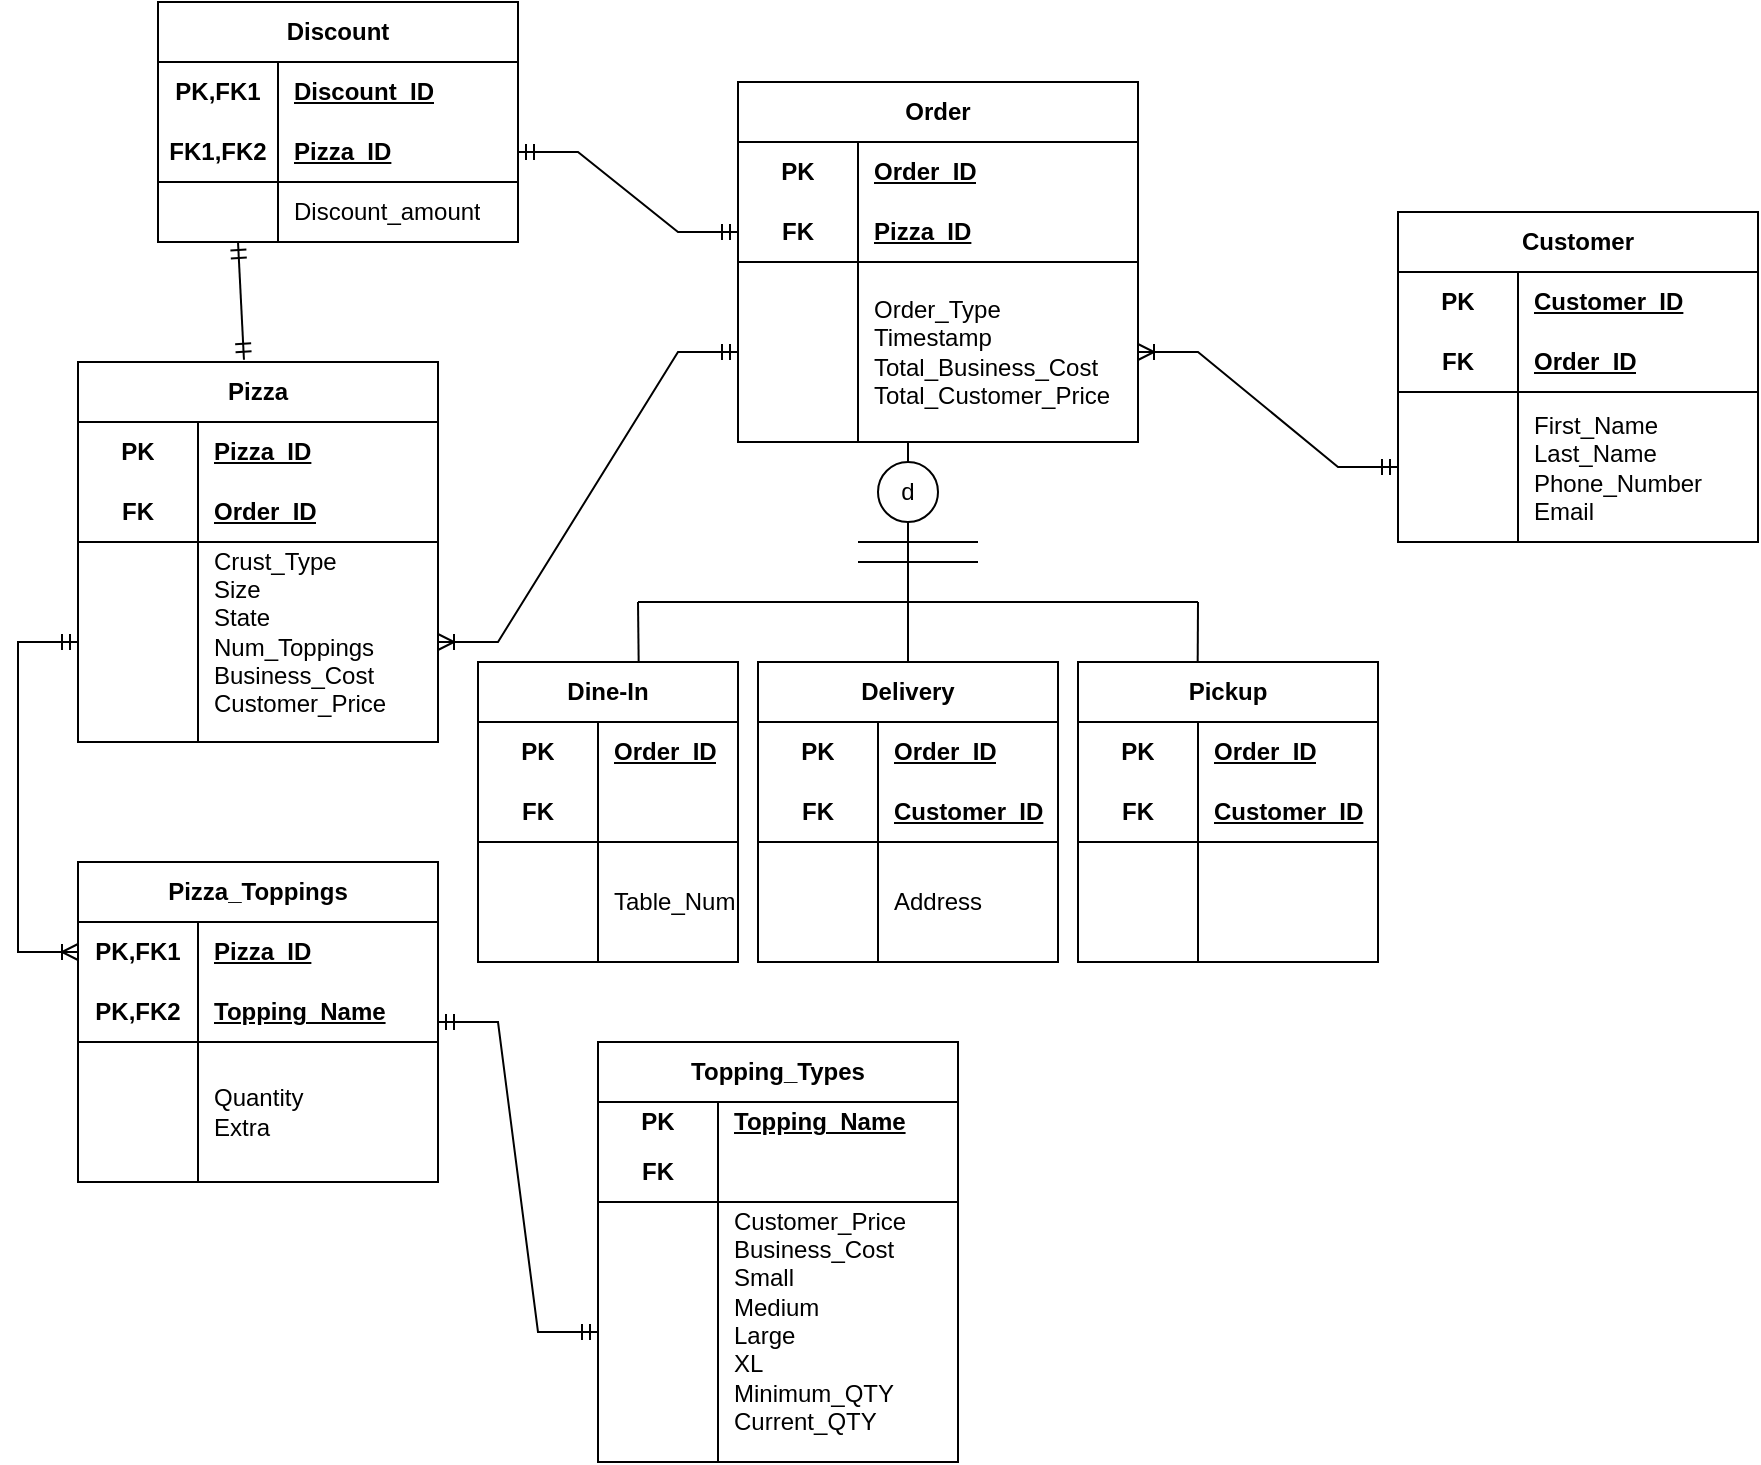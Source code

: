 <mxfile version="22.0.6" type="github">
  <diagram name="Page-1" id="e56a1550-8fbb-45ad-956c-1786394a9013">
    <mxGraphModel dx="559" dy="1501" grid="1" gridSize="10" guides="1" tooltips="1" connect="1" arrows="1" fold="1" page="1" pageScale="1" pageWidth="1100" pageHeight="850" background="none" math="0" shadow="0">
      <root>
        <mxCell id="0" />
        <mxCell id="1" parent="0" />
        <mxCell id="Xk5CU7MMwyqIgfU-NEaR-1" value="Pizza" style="shape=table;startSize=30;container=1;collapsible=1;childLayout=tableLayout;fixedRows=1;rowLines=0;fontStyle=1;align=center;resizeLast=1;html=1;whiteSpace=wrap;" parent="1" vertex="1">
          <mxGeometry x="40" y="150" width="180" height="190" as="geometry" />
        </mxCell>
        <mxCell id="Xk5CU7MMwyqIgfU-NEaR-2" value="" style="shape=tableRow;horizontal=0;startSize=0;swimlaneHead=0;swimlaneBody=0;fillColor=none;collapsible=0;dropTarget=0;points=[[0,0.5],[1,0.5]];portConstraint=eastwest;top=0;left=0;right=0;bottom=0;html=1;" parent="Xk5CU7MMwyqIgfU-NEaR-1" vertex="1">
          <mxGeometry y="30" width="180" height="30" as="geometry" />
        </mxCell>
        <mxCell id="Xk5CU7MMwyqIgfU-NEaR-3" value="PK" style="shape=partialRectangle;connectable=0;fillColor=none;top=0;left=0;bottom=0;right=0;fontStyle=1;overflow=hidden;html=1;whiteSpace=wrap;" parent="Xk5CU7MMwyqIgfU-NEaR-2" vertex="1">
          <mxGeometry width="60" height="30" as="geometry">
            <mxRectangle width="60" height="30" as="alternateBounds" />
          </mxGeometry>
        </mxCell>
        <mxCell id="Xk5CU7MMwyqIgfU-NEaR-4" value="Pizza_ID" style="shape=partialRectangle;connectable=0;fillColor=none;top=0;left=0;bottom=0;right=0;align=left;spacingLeft=6;fontStyle=5;overflow=hidden;html=1;whiteSpace=wrap;" parent="Xk5CU7MMwyqIgfU-NEaR-2" vertex="1">
          <mxGeometry x="60" width="120" height="30" as="geometry">
            <mxRectangle width="120" height="30" as="alternateBounds" />
          </mxGeometry>
        </mxCell>
        <mxCell id="Xk5CU7MMwyqIgfU-NEaR-5" value="" style="shape=tableRow;horizontal=0;startSize=0;swimlaneHead=0;swimlaneBody=0;fillColor=none;collapsible=0;dropTarget=0;points=[[0,0.5],[1,0.5]];portConstraint=eastwest;top=0;left=0;right=0;bottom=1;html=1;" parent="Xk5CU7MMwyqIgfU-NEaR-1" vertex="1">
          <mxGeometry y="60" width="180" height="30" as="geometry" />
        </mxCell>
        <mxCell id="Xk5CU7MMwyqIgfU-NEaR-6" value="FK" style="shape=partialRectangle;connectable=0;fillColor=none;top=0;left=0;bottom=0;right=0;fontStyle=1;overflow=hidden;html=1;whiteSpace=wrap;" parent="Xk5CU7MMwyqIgfU-NEaR-5" vertex="1">
          <mxGeometry width="60" height="30" as="geometry">
            <mxRectangle width="60" height="30" as="alternateBounds" />
          </mxGeometry>
        </mxCell>
        <mxCell id="Xk5CU7MMwyqIgfU-NEaR-7" value="Order_ID" style="shape=partialRectangle;connectable=0;fillColor=none;top=0;left=0;bottom=0;right=0;align=left;spacingLeft=6;fontStyle=5;overflow=hidden;html=1;whiteSpace=wrap;" parent="Xk5CU7MMwyqIgfU-NEaR-5" vertex="1">
          <mxGeometry x="60" width="120" height="30" as="geometry">
            <mxRectangle width="120" height="30" as="alternateBounds" />
          </mxGeometry>
        </mxCell>
        <mxCell id="Xk5CU7MMwyqIgfU-NEaR-8" value="" style="shape=tableRow;horizontal=0;startSize=0;swimlaneHead=0;swimlaneBody=0;fillColor=none;collapsible=0;dropTarget=0;points=[[0,0.5],[1,0.5]];portConstraint=eastwest;top=0;left=0;right=0;bottom=0;html=1;" parent="Xk5CU7MMwyqIgfU-NEaR-1" vertex="1">
          <mxGeometry y="90" width="180" height="100" as="geometry" />
        </mxCell>
        <mxCell id="Xk5CU7MMwyqIgfU-NEaR-9" value="" style="shape=partialRectangle;connectable=0;fillColor=none;top=0;left=0;bottom=0;right=0;editable=1;overflow=hidden;html=1;whiteSpace=wrap;" parent="Xk5CU7MMwyqIgfU-NEaR-8" vertex="1">
          <mxGeometry width="60" height="100" as="geometry">
            <mxRectangle width="60" height="100" as="alternateBounds" />
          </mxGeometry>
        </mxCell>
        <mxCell id="Xk5CU7MMwyqIgfU-NEaR-10" value="Crust_Type&lt;br&gt;Size&lt;br&gt;State&lt;br&gt;&lt;div&gt;Num_Toppings&lt;/div&gt;&lt;div&gt;Business_Cost&lt;/div&gt;&lt;div&gt;Customer_Price&lt;br&gt;&lt;/div&gt;&lt;div&gt;&lt;br&gt;&lt;/div&gt;" style="shape=partialRectangle;connectable=0;fillColor=none;top=0;left=0;bottom=0;right=0;align=left;spacingLeft=6;overflow=hidden;html=1;whiteSpace=wrap;" parent="Xk5CU7MMwyqIgfU-NEaR-8" vertex="1">
          <mxGeometry x="60" width="120" height="100" as="geometry">
            <mxRectangle width="120" height="100" as="alternateBounds" />
          </mxGeometry>
        </mxCell>
        <mxCell id="Xk5CU7MMwyqIgfU-NEaR-14" value="Order" style="shape=table;startSize=30;container=1;collapsible=1;childLayout=tableLayout;fixedRows=1;rowLines=0;fontStyle=1;align=center;resizeLast=1;html=1;whiteSpace=wrap;" parent="1" vertex="1">
          <mxGeometry x="370" y="10" width="200" height="180" as="geometry" />
        </mxCell>
        <mxCell id="Xk5CU7MMwyqIgfU-NEaR-15" value="" style="shape=tableRow;horizontal=0;startSize=0;swimlaneHead=0;swimlaneBody=0;fillColor=none;collapsible=0;dropTarget=0;points=[[0,0.5],[1,0.5]];portConstraint=eastwest;top=0;left=0;right=0;bottom=0;html=1;" parent="Xk5CU7MMwyqIgfU-NEaR-14" vertex="1">
          <mxGeometry y="30" width="200" height="30" as="geometry" />
        </mxCell>
        <mxCell id="Xk5CU7MMwyqIgfU-NEaR-16" value="PK" style="shape=partialRectangle;connectable=0;fillColor=none;top=0;left=0;bottom=0;right=0;fontStyle=1;overflow=hidden;html=1;whiteSpace=wrap;" parent="Xk5CU7MMwyqIgfU-NEaR-15" vertex="1">
          <mxGeometry width="60" height="30" as="geometry">
            <mxRectangle width="60" height="30" as="alternateBounds" />
          </mxGeometry>
        </mxCell>
        <mxCell id="Xk5CU7MMwyqIgfU-NEaR-17" value="Order_ID" style="shape=partialRectangle;connectable=0;fillColor=none;top=0;left=0;bottom=0;right=0;align=left;spacingLeft=6;fontStyle=5;overflow=hidden;html=1;whiteSpace=wrap;" parent="Xk5CU7MMwyqIgfU-NEaR-15" vertex="1">
          <mxGeometry x="60" width="140" height="30" as="geometry">
            <mxRectangle width="140" height="30" as="alternateBounds" />
          </mxGeometry>
        </mxCell>
        <mxCell id="Xk5CU7MMwyqIgfU-NEaR-18" value="" style="shape=tableRow;horizontal=0;startSize=0;swimlaneHead=0;swimlaneBody=0;fillColor=none;collapsible=0;dropTarget=0;points=[[0,0.5],[1,0.5]];portConstraint=eastwest;top=0;left=0;right=0;bottom=1;html=1;" parent="Xk5CU7MMwyqIgfU-NEaR-14" vertex="1">
          <mxGeometry y="60" width="200" height="30" as="geometry" />
        </mxCell>
        <mxCell id="Xk5CU7MMwyqIgfU-NEaR-19" value="FK" style="shape=partialRectangle;connectable=0;fillColor=none;top=0;left=0;bottom=0;right=0;fontStyle=1;overflow=hidden;html=1;whiteSpace=wrap;" parent="Xk5CU7MMwyqIgfU-NEaR-18" vertex="1">
          <mxGeometry width="60" height="30" as="geometry">
            <mxRectangle width="60" height="30" as="alternateBounds" />
          </mxGeometry>
        </mxCell>
        <mxCell id="Xk5CU7MMwyqIgfU-NEaR-20" value="Pizza_ID" style="shape=partialRectangle;connectable=0;fillColor=none;top=0;left=0;bottom=0;right=0;align=left;spacingLeft=6;fontStyle=5;overflow=hidden;html=1;whiteSpace=wrap;" parent="Xk5CU7MMwyqIgfU-NEaR-18" vertex="1">
          <mxGeometry x="60" width="140" height="30" as="geometry">
            <mxRectangle width="140" height="30" as="alternateBounds" />
          </mxGeometry>
        </mxCell>
        <mxCell id="Xk5CU7MMwyqIgfU-NEaR-21" value="" style="shape=tableRow;horizontal=0;startSize=0;swimlaneHead=0;swimlaneBody=0;fillColor=none;collapsible=0;dropTarget=0;points=[[0,0.5],[1,0.5]];portConstraint=eastwest;top=0;left=0;right=0;bottom=0;html=1;" parent="Xk5CU7MMwyqIgfU-NEaR-14" vertex="1">
          <mxGeometry y="90" width="200" height="90" as="geometry" />
        </mxCell>
        <mxCell id="Xk5CU7MMwyqIgfU-NEaR-22" value="" style="shape=partialRectangle;connectable=0;fillColor=none;top=0;left=0;bottom=0;right=0;editable=1;overflow=hidden;html=1;whiteSpace=wrap;" parent="Xk5CU7MMwyqIgfU-NEaR-21" vertex="1">
          <mxGeometry width="60" height="90" as="geometry">
            <mxRectangle width="60" height="90" as="alternateBounds" />
          </mxGeometry>
        </mxCell>
        <mxCell id="Xk5CU7MMwyqIgfU-NEaR-23" value="Order_Type&lt;br&gt;Timestamp&lt;br&gt;Total_Business_Cost&lt;br&gt;Total_Customer_Price" style="shape=partialRectangle;connectable=0;fillColor=none;top=0;left=0;bottom=0;right=0;align=left;spacingLeft=6;overflow=hidden;html=1;whiteSpace=wrap;" parent="Xk5CU7MMwyqIgfU-NEaR-21" vertex="1">
          <mxGeometry x="60" width="140" height="90" as="geometry">
            <mxRectangle width="140" height="90" as="alternateBounds" />
          </mxGeometry>
        </mxCell>
        <mxCell id="Xk5CU7MMwyqIgfU-NEaR-27" value="Topping_Types" style="shape=table;startSize=30;container=1;collapsible=1;childLayout=tableLayout;fixedRows=1;rowLines=0;fontStyle=1;align=center;resizeLast=1;html=1;whiteSpace=wrap;" parent="1" vertex="1">
          <mxGeometry x="300" y="490" width="180" height="210" as="geometry" />
        </mxCell>
        <mxCell id="Xk5CU7MMwyqIgfU-NEaR-28" value="" style="shape=tableRow;horizontal=0;startSize=0;swimlaneHead=0;swimlaneBody=0;fillColor=none;collapsible=0;dropTarget=0;points=[[0,0.5],[1,0.5]];portConstraint=eastwest;top=0;left=0;right=0;bottom=0;html=1;" parent="Xk5CU7MMwyqIgfU-NEaR-27" vertex="1">
          <mxGeometry y="30" width="180" height="20" as="geometry" />
        </mxCell>
        <mxCell id="Xk5CU7MMwyqIgfU-NEaR-29" value="PK" style="shape=partialRectangle;connectable=0;fillColor=none;top=0;left=0;bottom=0;right=0;fontStyle=1;overflow=hidden;html=1;whiteSpace=wrap;" parent="Xk5CU7MMwyqIgfU-NEaR-28" vertex="1">
          <mxGeometry width="60" height="20" as="geometry">
            <mxRectangle width="60" height="20" as="alternateBounds" />
          </mxGeometry>
        </mxCell>
        <mxCell id="Xk5CU7MMwyqIgfU-NEaR-30" value="Topping_Name" style="shape=partialRectangle;connectable=0;fillColor=none;top=0;left=0;bottom=0;right=0;align=left;spacingLeft=6;fontStyle=5;overflow=hidden;html=1;whiteSpace=wrap;" parent="Xk5CU7MMwyqIgfU-NEaR-28" vertex="1">
          <mxGeometry x="60" width="120" height="20" as="geometry">
            <mxRectangle width="120" height="20" as="alternateBounds" />
          </mxGeometry>
        </mxCell>
        <mxCell id="Xk5CU7MMwyqIgfU-NEaR-31" value="" style="shape=tableRow;horizontal=0;startSize=0;swimlaneHead=0;swimlaneBody=0;fillColor=none;collapsible=0;dropTarget=0;points=[[0,0.5],[1,0.5]];portConstraint=eastwest;top=0;left=0;right=0;bottom=1;html=1;" parent="Xk5CU7MMwyqIgfU-NEaR-27" vertex="1">
          <mxGeometry y="50" width="180" height="30" as="geometry" />
        </mxCell>
        <mxCell id="Xk5CU7MMwyqIgfU-NEaR-32" value="FK" style="shape=partialRectangle;connectable=0;fillColor=none;top=0;left=0;bottom=0;right=0;fontStyle=1;overflow=hidden;html=1;whiteSpace=wrap;" parent="Xk5CU7MMwyqIgfU-NEaR-31" vertex="1">
          <mxGeometry width="60" height="30" as="geometry">
            <mxRectangle width="60" height="30" as="alternateBounds" />
          </mxGeometry>
        </mxCell>
        <mxCell id="Xk5CU7MMwyqIgfU-NEaR-33" value="" style="shape=partialRectangle;connectable=0;fillColor=none;top=0;left=0;bottom=0;right=0;align=left;spacingLeft=6;fontStyle=5;overflow=hidden;html=1;whiteSpace=wrap;" parent="Xk5CU7MMwyqIgfU-NEaR-31" vertex="1">
          <mxGeometry x="60" width="120" height="30" as="geometry">
            <mxRectangle width="120" height="30" as="alternateBounds" />
          </mxGeometry>
        </mxCell>
        <mxCell id="Xk5CU7MMwyqIgfU-NEaR-34" value="" style="shape=tableRow;horizontal=0;startSize=0;swimlaneHead=0;swimlaneBody=0;fillColor=none;collapsible=0;dropTarget=0;points=[[0,0.5],[1,0.5]];portConstraint=eastwest;top=0;left=0;right=0;bottom=0;html=1;" parent="Xk5CU7MMwyqIgfU-NEaR-27" vertex="1">
          <mxGeometry y="80" width="180" height="130" as="geometry" />
        </mxCell>
        <mxCell id="Xk5CU7MMwyqIgfU-NEaR-35" value="" style="shape=partialRectangle;connectable=0;fillColor=none;top=0;left=0;bottom=0;right=0;editable=1;overflow=hidden;html=1;whiteSpace=wrap;" parent="Xk5CU7MMwyqIgfU-NEaR-34" vertex="1">
          <mxGeometry width="60" height="130" as="geometry">
            <mxRectangle width="60" height="130" as="alternateBounds" />
          </mxGeometry>
        </mxCell>
        <mxCell id="Xk5CU7MMwyqIgfU-NEaR-36" value="Customer_Price&lt;br&gt;Business_Cost&lt;br&gt;Small&lt;br&gt;Medium&lt;br&gt;Large&lt;br&gt;XL&lt;br&gt;Minimum_QTY&lt;br&gt;Current_QTY&lt;br&gt;&lt;br&gt;" style="shape=partialRectangle;connectable=0;fillColor=none;top=0;left=0;bottom=0;right=0;align=left;spacingLeft=6;overflow=hidden;html=1;whiteSpace=wrap;" parent="Xk5CU7MMwyqIgfU-NEaR-34" vertex="1">
          <mxGeometry x="60" width="120" height="130" as="geometry">
            <mxRectangle width="120" height="130" as="alternateBounds" />
          </mxGeometry>
        </mxCell>
        <mxCell id="Xk5CU7MMwyqIgfU-NEaR-40" value="Discount" style="shape=table;startSize=30;container=1;collapsible=1;childLayout=tableLayout;fixedRows=1;rowLines=0;fontStyle=1;align=center;resizeLast=1;html=1;whiteSpace=wrap;" parent="1" vertex="1">
          <mxGeometry x="80" y="-30" width="180" height="120" as="geometry" />
        </mxCell>
        <mxCell id="Xk5CU7MMwyqIgfU-NEaR-41" value="" style="shape=tableRow;horizontal=0;startSize=0;swimlaneHead=0;swimlaneBody=0;fillColor=none;collapsible=0;dropTarget=0;points=[[0,0.5],[1,0.5]];portConstraint=eastwest;top=0;left=0;right=0;bottom=0;html=1;" parent="Xk5CU7MMwyqIgfU-NEaR-40" vertex="1">
          <mxGeometry y="30" width="180" height="30" as="geometry" />
        </mxCell>
        <mxCell id="Xk5CU7MMwyqIgfU-NEaR-42" value="PK,FK1" style="shape=partialRectangle;connectable=0;fillColor=none;top=0;left=0;bottom=0;right=0;fontStyle=1;overflow=hidden;html=1;whiteSpace=wrap;" parent="Xk5CU7MMwyqIgfU-NEaR-41" vertex="1">
          <mxGeometry width="60" height="30" as="geometry">
            <mxRectangle width="60" height="30" as="alternateBounds" />
          </mxGeometry>
        </mxCell>
        <mxCell id="Xk5CU7MMwyqIgfU-NEaR-43" value="Discount_ID" style="shape=partialRectangle;connectable=0;fillColor=none;top=0;left=0;bottom=0;right=0;align=left;spacingLeft=6;fontStyle=5;overflow=hidden;html=1;whiteSpace=wrap;" parent="Xk5CU7MMwyqIgfU-NEaR-41" vertex="1">
          <mxGeometry x="60" width="120" height="30" as="geometry">
            <mxRectangle width="120" height="30" as="alternateBounds" />
          </mxGeometry>
        </mxCell>
        <mxCell id="Xk5CU7MMwyqIgfU-NEaR-44" value="" style="shape=tableRow;horizontal=0;startSize=0;swimlaneHead=0;swimlaneBody=0;fillColor=none;collapsible=0;dropTarget=0;points=[[0,0.5],[1,0.5]];portConstraint=eastwest;top=0;left=0;right=0;bottom=1;html=1;" parent="Xk5CU7MMwyqIgfU-NEaR-40" vertex="1">
          <mxGeometry y="60" width="180" height="30" as="geometry" />
        </mxCell>
        <mxCell id="Xk5CU7MMwyqIgfU-NEaR-45" value="FK1,FK2" style="shape=partialRectangle;connectable=0;fillColor=none;top=0;left=0;bottom=0;right=0;fontStyle=1;overflow=hidden;html=1;whiteSpace=wrap;" parent="Xk5CU7MMwyqIgfU-NEaR-44" vertex="1">
          <mxGeometry width="60" height="30" as="geometry">
            <mxRectangle width="60" height="30" as="alternateBounds" />
          </mxGeometry>
        </mxCell>
        <mxCell id="Xk5CU7MMwyqIgfU-NEaR-46" value="Pizza_ID" style="shape=partialRectangle;connectable=0;fillColor=none;top=0;left=0;bottom=0;right=0;align=left;spacingLeft=6;fontStyle=5;overflow=hidden;html=1;whiteSpace=wrap;" parent="Xk5CU7MMwyqIgfU-NEaR-44" vertex="1">
          <mxGeometry x="60" width="120" height="30" as="geometry">
            <mxRectangle width="120" height="30" as="alternateBounds" />
          </mxGeometry>
        </mxCell>
        <mxCell id="Xk5CU7MMwyqIgfU-NEaR-47" value="" style="shape=tableRow;horizontal=0;startSize=0;swimlaneHead=0;swimlaneBody=0;fillColor=none;collapsible=0;dropTarget=0;points=[[0,0.5],[1,0.5]];portConstraint=eastwest;top=0;left=0;right=0;bottom=0;html=1;" parent="Xk5CU7MMwyqIgfU-NEaR-40" vertex="1">
          <mxGeometry y="90" width="180" height="30" as="geometry" />
        </mxCell>
        <mxCell id="Xk5CU7MMwyqIgfU-NEaR-48" value="" style="shape=partialRectangle;connectable=0;fillColor=none;top=0;left=0;bottom=0;right=0;editable=1;overflow=hidden;html=1;whiteSpace=wrap;" parent="Xk5CU7MMwyqIgfU-NEaR-47" vertex="1">
          <mxGeometry width="60" height="30" as="geometry">
            <mxRectangle width="60" height="30" as="alternateBounds" />
          </mxGeometry>
        </mxCell>
        <mxCell id="Xk5CU7MMwyqIgfU-NEaR-49" value="Discount_amount" style="shape=partialRectangle;connectable=0;fillColor=none;top=0;left=0;bottom=0;right=0;align=left;spacingLeft=6;overflow=hidden;html=1;whiteSpace=wrap;" parent="Xk5CU7MMwyqIgfU-NEaR-47" vertex="1">
          <mxGeometry x="60" width="120" height="30" as="geometry">
            <mxRectangle width="120" height="30" as="alternateBounds" />
          </mxGeometry>
        </mxCell>
        <mxCell id="Xk5CU7MMwyqIgfU-NEaR-53" value="Pizza_Toppings" style="shape=table;startSize=30;container=1;collapsible=1;childLayout=tableLayout;fixedRows=1;rowLines=0;fontStyle=1;align=center;resizeLast=1;html=1;whiteSpace=wrap;" parent="1" vertex="1">
          <mxGeometry x="40" y="400" width="180" height="160" as="geometry" />
        </mxCell>
        <mxCell id="Xk5CU7MMwyqIgfU-NEaR-54" value="" style="shape=tableRow;horizontal=0;startSize=0;swimlaneHead=0;swimlaneBody=0;fillColor=none;collapsible=0;dropTarget=0;points=[[0,0.5],[1,0.5]];portConstraint=eastwest;top=0;left=0;right=0;bottom=0;html=1;" parent="Xk5CU7MMwyqIgfU-NEaR-53" vertex="1">
          <mxGeometry y="30" width="180" height="30" as="geometry" />
        </mxCell>
        <mxCell id="Xk5CU7MMwyqIgfU-NEaR-55" value="PK,FK1" style="shape=partialRectangle;connectable=0;fillColor=none;top=0;left=0;bottom=0;right=0;fontStyle=1;overflow=hidden;html=1;whiteSpace=wrap;" parent="Xk5CU7MMwyqIgfU-NEaR-54" vertex="1">
          <mxGeometry width="60" height="30" as="geometry">
            <mxRectangle width="60" height="30" as="alternateBounds" />
          </mxGeometry>
        </mxCell>
        <mxCell id="Xk5CU7MMwyqIgfU-NEaR-56" value="Pizza_ID" style="shape=partialRectangle;connectable=0;fillColor=none;top=0;left=0;bottom=0;right=0;align=left;spacingLeft=6;fontStyle=5;overflow=hidden;html=1;whiteSpace=wrap;" parent="Xk5CU7MMwyqIgfU-NEaR-54" vertex="1">
          <mxGeometry x="60" width="120" height="30" as="geometry">
            <mxRectangle width="120" height="30" as="alternateBounds" />
          </mxGeometry>
        </mxCell>
        <mxCell id="Xk5CU7MMwyqIgfU-NEaR-57" value="" style="shape=tableRow;horizontal=0;startSize=0;swimlaneHead=0;swimlaneBody=0;fillColor=none;collapsible=0;dropTarget=0;points=[[0,0.5],[1,0.5]];portConstraint=eastwest;top=0;left=0;right=0;bottom=1;html=1;" parent="Xk5CU7MMwyqIgfU-NEaR-53" vertex="1">
          <mxGeometry y="60" width="180" height="30" as="geometry" />
        </mxCell>
        <mxCell id="Xk5CU7MMwyqIgfU-NEaR-58" value="PK,FK2" style="shape=partialRectangle;connectable=0;fillColor=none;top=0;left=0;bottom=0;right=0;fontStyle=1;overflow=hidden;html=1;whiteSpace=wrap;" parent="Xk5CU7MMwyqIgfU-NEaR-57" vertex="1">
          <mxGeometry width="60" height="30" as="geometry">
            <mxRectangle width="60" height="30" as="alternateBounds" />
          </mxGeometry>
        </mxCell>
        <mxCell id="Xk5CU7MMwyqIgfU-NEaR-59" value="Topping_Name" style="shape=partialRectangle;connectable=0;fillColor=none;top=0;left=0;bottom=0;right=0;align=left;spacingLeft=6;fontStyle=5;overflow=hidden;html=1;whiteSpace=wrap;" parent="Xk5CU7MMwyqIgfU-NEaR-57" vertex="1">
          <mxGeometry x="60" width="120" height="30" as="geometry">
            <mxRectangle width="120" height="30" as="alternateBounds" />
          </mxGeometry>
        </mxCell>
        <mxCell id="Xk5CU7MMwyqIgfU-NEaR-60" value="" style="shape=tableRow;horizontal=0;startSize=0;swimlaneHead=0;swimlaneBody=0;fillColor=none;collapsible=0;dropTarget=0;points=[[0,0.5],[1,0.5]];portConstraint=eastwest;top=0;left=0;right=0;bottom=0;html=1;" parent="Xk5CU7MMwyqIgfU-NEaR-53" vertex="1">
          <mxGeometry y="90" width="180" height="70" as="geometry" />
        </mxCell>
        <mxCell id="Xk5CU7MMwyqIgfU-NEaR-61" value="" style="shape=partialRectangle;connectable=0;fillColor=none;top=0;left=0;bottom=0;right=0;editable=1;overflow=hidden;html=1;whiteSpace=wrap;" parent="Xk5CU7MMwyqIgfU-NEaR-60" vertex="1">
          <mxGeometry width="60" height="70" as="geometry">
            <mxRectangle width="60" height="70" as="alternateBounds" />
          </mxGeometry>
        </mxCell>
        <mxCell id="Xk5CU7MMwyqIgfU-NEaR-62" value="&lt;div&gt;Quantity&lt;/div&gt;Extra" style="shape=partialRectangle;connectable=0;fillColor=none;top=0;left=0;bottom=0;right=0;align=left;spacingLeft=6;overflow=hidden;html=1;whiteSpace=wrap;" parent="Xk5CU7MMwyqIgfU-NEaR-60" vertex="1">
          <mxGeometry x="60" width="120" height="70" as="geometry">
            <mxRectangle width="120" height="70" as="alternateBounds" />
          </mxGeometry>
        </mxCell>
        <mxCell id="Xk5CU7MMwyqIgfU-NEaR-66" value="" style="edgeStyle=elbowEdgeStyle;fontSize=12;html=1;endArrow=ERoneToMany;startArrow=ERmandOne;rounded=0;entryX=0;entryY=0.5;entryDx=0;entryDy=0;endFill=0;" parent="1" source="Xk5CU7MMwyqIgfU-NEaR-8" target="Xk5CU7MMwyqIgfU-NEaR-54" edge="1">
          <mxGeometry width="100" height="100" relative="1" as="geometry">
            <mxPoint x="460" y="290" as="sourcePoint" />
            <mxPoint x="560" y="190" as="targetPoint" />
            <Array as="points">
              <mxPoint x="10" y="390" />
            </Array>
          </mxGeometry>
        </mxCell>
        <mxCell id="Xk5CU7MMwyqIgfU-NEaR-67" value="" style="edgeStyle=entityRelationEdgeStyle;fontSize=12;html=1;endArrow=ERoneToMany;startArrow=ERmandOne;rounded=0;exitX=0;exitY=0.5;exitDx=0;exitDy=0;entryX=1;entryY=0.5;entryDx=0;entryDy=0;" parent="1" source="Xk5CU7MMwyqIgfU-NEaR-21" target="Xk5CU7MMwyqIgfU-NEaR-8" edge="1">
          <mxGeometry width="100" height="100" relative="1" as="geometry">
            <mxPoint x="460" y="290" as="sourcePoint" />
            <mxPoint x="560" y="190" as="targetPoint" />
          </mxGeometry>
        </mxCell>
        <mxCell id="Xk5CU7MMwyqIgfU-NEaR-68" value="Customer" style="shape=table;startSize=30;container=1;collapsible=1;childLayout=tableLayout;fixedRows=1;rowLines=0;fontStyle=1;align=center;resizeLast=1;html=1;whiteSpace=wrap;" parent="1" vertex="1">
          <mxGeometry x="700" y="75" width="180" height="165" as="geometry" />
        </mxCell>
        <mxCell id="Xk5CU7MMwyqIgfU-NEaR-69" value="" style="shape=tableRow;horizontal=0;startSize=0;swimlaneHead=0;swimlaneBody=0;fillColor=none;collapsible=0;dropTarget=0;points=[[0,0.5],[1,0.5]];portConstraint=eastwest;top=0;left=0;right=0;bottom=0;html=1;" parent="Xk5CU7MMwyqIgfU-NEaR-68" vertex="1">
          <mxGeometry y="30" width="180" height="30" as="geometry" />
        </mxCell>
        <mxCell id="Xk5CU7MMwyqIgfU-NEaR-70" value="PK" style="shape=partialRectangle;connectable=0;fillColor=none;top=0;left=0;bottom=0;right=0;fontStyle=1;overflow=hidden;html=1;whiteSpace=wrap;" parent="Xk5CU7MMwyqIgfU-NEaR-69" vertex="1">
          <mxGeometry width="60" height="30" as="geometry">
            <mxRectangle width="60" height="30" as="alternateBounds" />
          </mxGeometry>
        </mxCell>
        <mxCell id="Xk5CU7MMwyqIgfU-NEaR-71" value="Customer_ID" style="shape=partialRectangle;connectable=0;fillColor=none;top=0;left=0;bottom=0;right=0;align=left;spacingLeft=6;fontStyle=5;overflow=hidden;html=1;whiteSpace=wrap;" parent="Xk5CU7MMwyqIgfU-NEaR-69" vertex="1">
          <mxGeometry x="60" width="120" height="30" as="geometry">
            <mxRectangle width="120" height="30" as="alternateBounds" />
          </mxGeometry>
        </mxCell>
        <mxCell id="Xk5CU7MMwyqIgfU-NEaR-72" value="" style="shape=tableRow;horizontal=0;startSize=0;swimlaneHead=0;swimlaneBody=0;fillColor=none;collapsible=0;dropTarget=0;points=[[0,0.5],[1,0.5]];portConstraint=eastwest;top=0;left=0;right=0;bottom=1;html=1;" parent="Xk5CU7MMwyqIgfU-NEaR-68" vertex="1">
          <mxGeometry y="60" width="180" height="30" as="geometry" />
        </mxCell>
        <mxCell id="Xk5CU7MMwyqIgfU-NEaR-73" value="FK" style="shape=partialRectangle;connectable=0;fillColor=none;top=0;left=0;bottom=0;right=0;fontStyle=1;overflow=hidden;html=1;whiteSpace=wrap;" parent="Xk5CU7MMwyqIgfU-NEaR-72" vertex="1">
          <mxGeometry width="60" height="30" as="geometry">
            <mxRectangle width="60" height="30" as="alternateBounds" />
          </mxGeometry>
        </mxCell>
        <mxCell id="Xk5CU7MMwyqIgfU-NEaR-74" value="Order_ID" style="shape=partialRectangle;connectable=0;fillColor=none;top=0;left=0;bottom=0;right=0;align=left;spacingLeft=6;fontStyle=5;overflow=hidden;html=1;whiteSpace=wrap;" parent="Xk5CU7MMwyqIgfU-NEaR-72" vertex="1">
          <mxGeometry x="60" width="120" height="30" as="geometry">
            <mxRectangle width="120" height="30" as="alternateBounds" />
          </mxGeometry>
        </mxCell>
        <mxCell id="Xk5CU7MMwyqIgfU-NEaR-75" value="" style="shape=tableRow;horizontal=0;startSize=0;swimlaneHead=0;swimlaneBody=0;fillColor=none;collapsible=0;dropTarget=0;points=[[0,0.5],[1,0.5]];portConstraint=eastwest;top=0;left=0;right=0;bottom=0;html=1;" parent="Xk5CU7MMwyqIgfU-NEaR-68" vertex="1">
          <mxGeometry y="90" width="180" height="75" as="geometry" />
        </mxCell>
        <mxCell id="Xk5CU7MMwyqIgfU-NEaR-76" value="" style="shape=partialRectangle;connectable=0;fillColor=none;top=0;left=0;bottom=0;right=0;editable=1;overflow=hidden;html=1;whiteSpace=wrap;" parent="Xk5CU7MMwyqIgfU-NEaR-75" vertex="1">
          <mxGeometry width="60" height="75" as="geometry">
            <mxRectangle width="60" height="75" as="alternateBounds" />
          </mxGeometry>
        </mxCell>
        <mxCell id="Xk5CU7MMwyqIgfU-NEaR-77" value="First_Name&lt;br&gt;Last_Name&lt;br&gt;Phone_Number&lt;br&gt;Email" style="shape=partialRectangle;connectable=0;fillColor=none;top=0;left=0;bottom=0;right=0;align=left;spacingLeft=6;overflow=hidden;html=1;whiteSpace=wrap;" parent="Xk5CU7MMwyqIgfU-NEaR-75" vertex="1">
          <mxGeometry x="60" width="120" height="75" as="geometry">
            <mxRectangle width="120" height="75" as="alternateBounds" />
          </mxGeometry>
        </mxCell>
        <mxCell id="Xk5CU7MMwyqIgfU-NEaR-81" value="" style="edgeStyle=entityRelationEdgeStyle;fontSize=12;html=1;endArrow=ERoneToMany;startArrow=ERmandOne;rounded=0;exitX=0;exitY=0.5;exitDx=0;exitDy=0;entryX=1;entryY=0.5;entryDx=0;entryDy=0;" parent="1" source="Xk5CU7MMwyqIgfU-NEaR-75" target="Xk5CU7MMwyqIgfU-NEaR-21" edge="1">
          <mxGeometry width="100" height="100" relative="1" as="geometry">
            <mxPoint x="610" y="260" as="sourcePoint" />
            <mxPoint x="470" y="295" as="targetPoint" />
          </mxGeometry>
        </mxCell>
        <mxCell id="n6mX2tnE4p7R_kd4A1Ld-1" value="" style="edgeStyle=entityRelationEdgeStyle;fontSize=12;html=1;endArrow=ERmandOne;startArrow=ERmandOne;rounded=0;exitX=1;exitY=0.5;exitDx=0;exitDy=0;" parent="1" source="Xk5CU7MMwyqIgfU-NEaR-53" target="Xk5CU7MMwyqIgfU-NEaR-34" edge="1">
          <mxGeometry width="100" height="100" relative="1" as="geometry">
            <mxPoint x="380" y="350" as="sourcePoint" />
            <mxPoint x="480" y="250" as="targetPoint" />
          </mxGeometry>
        </mxCell>
        <mxCell id="n6mX2tnE4p7R_kd4A1Ld-2" value="Dine-In" style="shape=table;startSize=30;container=1;collapsible=1;childLayout=tableLayout;fixedRows=1;rowLines=0;fontStyle=1;align=center;resizeLast=1;html=1;whiteSpace=wrap;" parent="1" vertex="1">
          <mxGeometry x="240" y="300" width="130" height="150" as="geometry" />
        </mxCell>
        <mxCell id="n6mX2tnE4p7R_kd4A1Ld-3" value="" style="shape=tableRow;horizontal=0;startSize=0;swimlaneHead=0;swimlaneBody=0;fillColor=none;collapsible=0;dropTarget=0;points=[[0,0.5],[1,0.5]];portConstraint=eastwest;top=0;left=0;right=0;bottom=0;html=1;" parent="n6mX2tnE4p7R_kd4A1Ld-2" vertex="1">
          <mxGeometry y="30" width="130" height="30" as="geometry" />
        </mxCell>
        <mxCell id="n6mX2tnE4p7R_kd4A1Ld-4" value="PK" style="shape=partialRectangle;connectable=0;fillColor=none;top=0;left=0;bottom=0;right=0;fontStyle=1;overflow=hidden;html=1;whiteSpace=wrap;" parent="n6mX2tnE4p7R_kd4A1Ld-3" vertex="1">
          <mxGeometry width="60" height="30" as="geometry">
            <mxRectangle width="60" height="30" as="alternateBounds" />
          </mxGeometry>
        </mxCell>
        <mxCell id="n6mX2tnE4p7R_kd4A1Ld-5" value="Order_ID" style="shape=partialRectangle;connectable=0;fillColor=none;top=0;left=0;bottom=0;right=0;align=left;spacingLeft=6;fontStyle=5;overflow=hidden;html=1;whiteSpace=wrap;" parent="n6mX2tnE4p7R_kd4A1Ld-3" vertex="1">
          <mxGeometry x="60" width="70" height="30" as="geometry">
            <mxRectangle width="70" height="30" as="alternateBounds" />
          </mxGeometry>
        </mxCell>
        <mxCell id="n6mX2tnE4p7R_kd4A1Ld-6" value="" style="shape=tableRow;horizontal=0;startSize=0;swimlaneHead=0;swimlaneBody=0;fillColor=none;collapsible=0;dropTarget=0;points=[[0,0.5],[1,0.5]];portConstraint=eastwest;top=0;left=0;right=0;bottom=1;html=1;" parent="n6mX2tnE4p7R_kd4A1Ld-2" vertex="1">
          <mxGeometry y="60" width="130" height="30" as="geometry" />
        </mxCell>
        <mxCell id="n6mX2tnE4p7R_kd4A1Ld-7" value="FK" style="shape=partialRectangle;connectable=0;fillColor=none;top=0;left=0;bottom=0;right=0;fontStyle=1;overflow=hidden;html=1;whiteSpace=wrap;" parent="n6mX2tnE4p7R_kd4A1Ld-6" vertex="1">
          <mxGeometry width="60" height="30" as="geometry">
            <mxRectangle width="60" height="30" as="alternateBounds" />
          </mxGeometry>
        </mxCell>
        <mxCell id="n6mX2tnE4p7R_kd4A1Ld-8" value="" style="shape=partialRectangle;connectable=0;fillColor=none;top=0;left=0;bottom=0;right=0;align=left;spacingLeft=6;fontStyle=5;overflow=hidden;html=1;whiteSpace=wrap;" parent="n6mX2tnE4p7R_kd4A1Ld-6" vertex="1">
          <mxGeometry x="60" width="70" height="30" as="geometry">
            <mxRectangle width="70" height="30" as="alternateBounds" />
          </mxGeometry>
        </mxCell>
        <mxCell id="n6mX2tnE4p7R_kd4A1Ld-9" value="" style="shape=tableRow;horizontal=0;startSize=0;swimlaneHead=0;swimlaneBody=0;fillColor=none;collapsible=0;dropTarget=0;points=[[0,0.5],[1,0.5]];portConstraint=eastwest;top=0;left=0;right=0;bottom=0;html=1;" parent="n6mX2tnE4p7R_kd4A1Ld-2" vertex="1">
          <mxGeometry y="90" width="130" height="60" as="geometry" />
        </mxCell>
        <mxCell id="n6mX2tnE4p7R_kd4A1Ld-10" value="" style="shape=partialRectangle;connectable=0;fillColor=none;top=0;left=0;bottom=0;right=0;editable=1;overflow=hidden;html=1;whiteSpace=wrap;" parent="n6mX2tnE4p7R_kd4A1Ld-9" vertex="1">
          <mxGeometry width="60" height="60" as="geometry">
            <mxRectangle width="60" height="60" as="alternateBounds" />
          </mxGeometry>
        </mxCell>
        <mxCell id="n6mX2tnE4p7R_kd4A1Ld-11" value="Table_Num" style="shape=partialRectangle;connectable=0;fillColor=none;top=0;left=0;bottom=0;right=0;align=left;spacingLeft=6;overflow=hidden;html=1;whiteSpace=wrap;" parent="n6mX2tnE4p7R_kd4A1Ld-9" vertex="1">
          <mxGeometry x="60" width="70" height="60" as="geometry">
            <mxRectangle width="70" height="60" as="alternateBounds" />
          </mxGeometry>
        </mxCell>
        <mxCell id="n6mX2tnE4p7R_kd4A1Ld-15" value="Delivery" style="shape=table;startSize=30;container=1;collapsible=1;childLayout=tableLayout;fixedRows=1;rowLines=0;fontStyle=1;align=center;resizeLast=1;html=1;whiteSpace=wrap;" parent="1" vertex="1">
          <mxGeometry x="380" y="300" width="150" height="150" as="geometry" />
        </mxCell>
        <mxCell id="n6mX2tnE4p7R_kd4A1Ld-16" value="" style="shape=tableRow;horizontal=0;startSize=0;swimlaneHead=0;swimlaneBody=0;fillColor=none;collapsible=0;dropTarget=0;points=[[0,0.5],[1,0.5]];portConstraint=eastwest;top=0;left=0;right=0;bottom=0;html=1;" parent="n6mX2tnE4p7R_kd4A1Ld-15" vertex="1">
          <mxGeometry y="30" width="150" height="30" as="geometry" />
        </mxCell>
        <mxCell id="n6mX2tnE4p7R_kd4A1Ld-17" value="PK" style="shape=partialRectangle;connectable=0;fillColor=none;top=0;left=0;bottom=0;right=0;fontStyle=1;overflow=hidden;html=1;whiteSpace=wrap;" parent="n6mX2tnE4p7R_kd4A1Ld-16" vertex="1">
          <mxGeometry width="60" height="30" as="geometry">
            <mxRectangle width="60" height="30" as="alternateBounds" />
          </mxGeometry>
        </mxCell>
        <mxCell id="n6mX2tnE4p7R_kd4A1Ld-18" value="Order_ID" style="shape=partialRectangle;connectable=0;fillColor=none;top=0;left=0;bottom=0;right=0;align=left;spacingLeft=6;fontStyle=5;overflow=hidden;html=1;whiteSpace=wrap;" parent="n6mX2tnE4p7R_kd4A1Ld-16" vertex="1">
          <mxGeometry x="60" width="90" height="30" as="geometry">
            <mxRectangle width="90" height="30" as="alternateBounds" />
          </mxGeometry>
        </mxCell>
        <mxCell id="n6mX2tnE4p7R_kd4A1Ld-19" value="" style="shape=tableRow;horizontal=0;startSize=0;swimlaneHead=0;swimlaneBody=0;fillColor=none;collapsible=0;dropTarget=0;points=[[0,0.5],[1,0.5]];portConstraint=eastwest;top=0;left=0;right=0;bottom=1;html=1;" parent="n6mX2tnE4p7R_kd4A1Ld-15" vertex="1">
          <mxGeometry y="60" width="150" height="30" as="geometry" />
        </mxCell>
        <mxCell id="n6mX2tnE4p7R_kd4A1Ld-20" value="FK" style="shape=partialRectangle;connectable=0;fillColor=none;top=0;left=0;bottom=0;right=0;fontStyle=1;overflow=hidden;html=1;whiteSpace=wrap;" parent="n6mX2tnE4p7R_kd4A1Ld-19" vertex="1">
          <mxGeometry width="60" height="30" as="geometry">
            <mxRectangle width="60" height="30" as="alternateBounds" />
          </mxGeometry>
        </mxCell>
        <mxCell id="n6mX2tnE4p7R_kd4A1Ld-21" value="Customer_ID" style="shape=partialRectangle;connectable=0;fillColor=none;top=0;left=0;bottom=0;right=0;align=left;spacingLeft=6;fontStyle=5;overflow=hidden;html=1;whiteSpace=wrap;" parent="n6mX2tnE4p7R_kd4A1Ld-19" vertex="1">
          <mxGeometry x="60" width="90" height="30" as="geometry">
            <mxRectangle width="90" height="30" as="alternateBounds" />
          </mxGeometry>
        </mxCell>
        <mxCell id="n6mX2tnE4p7R_kd4A1Ld-22" value="" style="shape=tableRow;horizontal=0;startSize=0;swimlaneHead=0;swimlaneBody=0;fillColor=none;collapsible=0;dropTarget=0;points=[[0,0.5],[1,0.5]];portConstraint=eastwest;top=0;left=0;right=0;bottom=0;html=1;" parent="n6mX2tnE4p7R_kd4A1Ld-15" vertex="1">
          <mxGeometry y="90" width="150" height="60" as="geometry" />
        </mxCell>
        <mxCell id="n6mX2tnE4p7R_kd4A1Ld-23" value="" style="shape=partialRectangle;connectable=0;fillColor=none;top=0;left=0;bottom=0;right=0;editable=1;overflow=hidden;html=1;whiteSpace=wrap;" parent="n6mX2tnE4p7R_kd4A1Ld-22" vertex="1">
          <mxGeometry width="60" height="60" as="geometry">
            <mxRectangle width="60" height="60" as="alternateBounds" />
          </mxGeometry>
        </mxCell>
        <mxCell id="n6mX2tnE4p7R_kd4A1Ld-24" value="Address" style="shape=partialRectangle;connectable=0;fillColor=none;top=0;left=0;bottom=0;right=0;align=left;spacingLeft=6;overflow=hidden;html=1;whiteSpace=wrap;" parent="n6mX2tnE4p7R_kd4A1Ld-22" vertex="1">
          <mxGeometry x="60" width="90" height="60" as="geometry">
            <mxRectangle width="90" height="60" as="alternateBounds" />
          </mxGeometry>
        </mxCell>
        <mxCell id="n6mX2tnE4p7R_kd4A1Ld-25" value="Pickup" style="shape=table;startSize=30;container=1;collapsible=1;childLayout=tableLayout;fixedRows=1;rowLines=0;fontStyle=1;align=center;resizeLast=1;html=1;whiteSpace=wrap;" parent="1" vertex="1">
          <mxGeometry x="540" y="300" width="150" height="150" as="geometry" />
        </mxCell>
        <mxCell id="n6mX2tnE4p7R_kd4A1Ld-26" value="" style="shape=tableRow;horizontal=0;startSize=0;swimlaneHead=0;swimlaneBody=0;fillColor=none;collapsible=0;dropTarget=0;points=[[0,0.5],[1,0.5]];portConstraint=eastwest;top=0;left=0;right=0;bottom=0;html=1;" parent="n6mX2tnE4p7R_kd4A1Ld-25" vertex="1">
          <mxGeometry y="30" width="150" height="30" as="geometry" />
        </mxCell>
        <mxCell id="n6mX2tnE4p7R_kd4A1Ld-27" value="PK" style="shape=partialRectangle;connectable=0;fillColor=none;top=0;left=0;bottom=0;right=0;fontStyle=1;overflow=hidden;html=1;whiteSpace=wrap;" parent="n6mX2tnE4p7R_kd4A1Ld-26" vertex="1">
          <mxGeometry width="60" height="30" as="geometry">
            <mxRectangle width="60" height="30" as="alternateBounds" />
          </mxGeometry>
        </mxCell>
        <mxCell id="n6mX2tnE4p7R_kd4A1Ld-28" value="Order_ID" style="shape=partialRectangle;connectable=0;fillColor=none;top=0;left=0;bottom=0;right=0;align=left;spacingLeft=6;fontStyle=5;overflow=hidden;html=1;whiteSpace=wrap;" parent="n6mX2tnE4p7R_kd4A1Ld-26" vertex="1">
          <mxGeometry x="60" width="90" height="30" as="geometry">
            <mxRectangle width="90" height="30" as="alternateBounds" />
          </mxGeometry>
        </mxCell>
        <mxCell id="n6mX2tnE4p7R_kd4A1Ld-29" value="" style="shape=tableRow;horizontal=0;startSize=0;swimlaneHead=0;swimlaneBody=0;fillColor=none;collapsible=0;dropTarget=0;points=[[0,0.5],[1,0.5]];portConstraint=eastwest;top=0;left=0;right=0;bottom=1;html=1;" parent="n6mX2tnE4p7R_kd4A1Ld-25" vertex="1">
          <mxGeometry y="60" width="150" height="30" as="geometry" />
        </mxCell>
        <mxCell id="n6mX2tnE4p7R_kd4A1Ld-30" value="FK" style="shape=partialRectangle;connectable=0;fillColor=none;top=0;left=0;bottom=0;right=0;fontStyle=1;overflow=hidden;html=1;whiteSpace=wrap;" parent="n6mX2tnE4p7R_kd4A1Ld-29" vertex="1">
          <mxGeometry width="60" height="30" as="geometry">
            <mxRectangle width="60" height="30" as="alternateBounds" />
          </mxGeometry>
        </mxCell>
        <mxCell id="n6mX2tnE4p7R_kd4A1Ld-31" value="Customer_ID" style="shape=partialRectangle;connectable=0;fillColor=none;top=0;left=0;bottom=0;right=0;align=left;spacingLeft=6;fontStyle=5;overflow=hidden;html=1;whiteSpace=wrap;" parent="n6mX2tnE4p7R_kd4A1Ld-29" vertex="1">
          <mxGeometry x="60" width="90" height="30" as="geometry">
            <mxRectangle width="90" height="30" as="alternateBounds" />
          </mxGeometry>
        </mxCell>
        <mxCell id="n6mX2tnE4p7R_kd4A1Ld-32" value="" style="shape=tableRow;horizontal=0;startSize=0;swimlaneHead=0;swimlaneBody=0;fillColor=none;collapsible=0;dropTarget=0;points=[[0,0.5],[1,0.5]];portConstraint=eastwest;top=0;left=0;right=0;bottom=0;html=1;" parent="n6mX2tnE4p7R_kd4A1Ld-25" vertex="1">
          <mxGeometry y="90" width="150" height="60" as="geometry" />
        </mxCell>
        <mxCell id="n6mX2tnE4p7R_kd4A1Ld-33" value="" style="shape=partialRectangle;connectable=0;fillColor=none;top=0;left=0;bottom=0;right=0;editable=1;overflow=hidden;html=1;whiteSpace=wrap;" parent="n6mX2tnE4p7R_kd4A1Ld-32" vertex="1">
          <mxGeometry width="60" height="60" as="geometry">
            <mxRectangle width="60" height="60" as="alternateBounds" />
          </mxGeometry>
        </mxCell>
        <mxCell id="n6mX2tnE4p7R_kd4A1Ld-34" value="" style="shape=partialRectangle;connectable=0;fillColor=none;top=0;left=0;bottom=0;right=0;align=left;spacingLeft=6;overflow=hidden;html=1;whiteSpace=wrap;" parent="n6mX2tnE4p7R_kd4A1Ld-32" vertex="1">
          <mxGeometry x="60" width="90" height="60" as="geometry">
            <mxRectangle width="90" height="60" as="alternateBounds" />
          </mxGeometry>
        </mxCell>
        <mxCell id="n6mX2tnE4p7R_kd4A1Ld-36" value="" style="endArrow=none;html=1;rounded=0;exitX=0.5;exitY=0;exitDx=0;exitDy=0;" parent="1" source="n6mX2tnE4p7R_kd4A1Ld-38" edge="1">
          <mxGeometry width="50" height="50" relative="1" as="geometry">
            <mxPoint x="420" y="260" as="sourcePoint" />
            <mxPoint x="455" y="190" as="targetPoint" />
          </mxGeometry>
        </mxCell>
        <mxCell id="n6mX2tnE4p7R_kd4A1Ld-37" value="" style="endArrow=none;html=1;rounded=0;" parent="1" edge="1">
          <mxGeometry width="50" height="50" relative="1" as="geometry">
            <mxPoint x="320" y="270" as="sourcePoint" />
            <mxPoint x="600" y="270" as="targetPoint" />
          </mxGeometry>
        </mxCell>
        <mxCell id="n6mX2tnE4p7R_kd4A1Ld-39" value="" style="endArrow=none;html=1;rounded=0;exitX=0.5;exitY=0;exitDx=0;exitDy=0;" parent="1" source="n6mX2tnE4p7R_kd4A1Ld-15" target="n6mX2tnE4p7R_kd4A1Ld-38" edge="1">
          <mxGeometry width="50" height="50" relative="1" as="geometry">
            <mxPoint x="455" y="260" as="sourcePoint" />
            <mxPoint x="455" y="190" as="targetPoint" />
          </mxGeometry>
        </mxCell>
        <mxCell id="n6mX2tnE4p7R_kd4A1Ld-38" value="" style="ellipse;whiteSpace=wrap;html=1;aspect=fixed;" parent="1" vertex="1">
          <mxGeometry x="440" y="200" width="30" height="30" as="geometry" />
        </mxCell>
        <mxCell id="n6mX2tnE4p7R_kd4A1Ld-41" value="d" style="text;html=1;strokeColor=none;fillColor=none;align=center;verticalAlign=middle;whiteSpace=wrap;rounded=0;" parent="1" vertex="1">
          <mxGeometry x="425" y="200" width="60" height="30" as="geometry" />
        </mxCell>
        <mxCell id="n6mX2tnE4p7R_kd4A1Ld-42" value="" style="endArrow=none;html=1;rounded=0;" parent="1" edge="1">
          <mxGeometry width="50" height="50" relative="1" as="geometry">
            <mxPoint x="430" y="240" as="sourcePoint" />
            <mxPoint x="490" y="240" as="targetPoint" />
          </mxGeometry>
        </mxCell>
        <mxCell id="n6mX2tnE4p7R_kd4A1Ld-43" value="" style="endArrow=none;html=1;rounded=0;" parent="1" edge="1">
          <mxGeometry width="50" height="50" relative="1" as="geometry">
            <mxPoint x="430" y="250" as="sourcePoint" />
            <mxPoint x="490" y="250" as="targetPoint" />
          </mxGeometry>
        </mxCell>
        <mxCell id="n6mX2tnE4p7R_kd4A1Ld-44" value="" style="endArrow=none;html=1;rounded=0;" parent="1" edge="1">
          <mxGeometry width="50" height="50" relative="1" as="geometry">
            <mxPoint x="430" y="250" as="sourcePoint" />
            <mxPoint x="490" y="250" as="targetPoint" />
          </mxGeometry>
        </mxCell>
        <mxCell id="n6mX2tnE4p7R_kd4A1Ld-45" value="" style="endArrow=none;html=1;rounded=0;" parent="1" edge="1">
          <mxGeometry width="50" height="50" relative="1" as="geometry">
            <mxPoint x="430" y="240" as="sourcePoint" />
            <mxPoint x="490" y="240" as="targetPoint" />
          </mxGeometry>
        </mxCell>
        <mxCell id="n6mX2tnE4p7R_kd4A1Ld-46" value="" style="endArrow=none;html=1;rounded=0;exitX=0.618;exitY=0;exitDx=0;exitDy=0;exitPerimeter=0;" parent="1" source="n6mX2tnE4p7R_kd4A1Ld-2" edge="1">
          <mxGeometry width="50" height="50" relative="1" as="geometry">
            <mxPoint x="280" y="320" as="sourcePoint" />
            <mxPoint x="320" y="270" as="targetPoint" />
          </mxGeometry>
        </mxCell>
        <mxCell id="n6mX2tnE4p7R_kd4A1Ld-48" value="" style="endArrow=none;html=1;rounded=0;exitX=0.399;exitY=-0.001;exitDx=0;exitDy=0;exitPerimeter=0;" parent="1" source="n6mX2tnE4p7R_kd4A1Ld-25" edge="1">
          <mxGeometry width="50" height="50" relative="1" as="geometry">
            <mxPoint x="660" y="270" as="sourcePoint" />
            <mxPoint x="600" y="270" as="targetPoint" />
          </mxGeometry>
        </mxCell>
        <mxCell id="n6mX2tnE4p7R_kd4A1Ld-73" value="" style="fontSize=12;html=1;endArrow=ERmandOne;startArrow=ERmandOne;rounded=0;exitX=0.461;exitY=-0.006;exitDx=0;exitDy=0;exitPerimeter=0;" parent="1" source="Xk5CU7MMwyqIgfU-NEaR-1" edge="1">
          <mxGeometry width="100" height="100" relative="1" as="geometry">
            <mxPoint x="160" y="130" as="sourcePoint" />
            <mxPoint x="120" y="90" as="targetPoint" />
          </mxGeometry>
        </mxCell>
        <mxCell id="n6mX2tnE4p7R_kd4A1Ld-75" value="" style="edgeStyle=entityRelationEdgeStyle;fontSize=12;html=1;endArrow=ERmandOne;startArrow=ERmandOne;rounded=0;exitX=1;exitY=0.5;exitDx=0;exitDy=0;entryX=0;entryY=0.5;entryDx=0;entryDy=0;" parent="1" source="Xk5CU7MMwyqIgfU-NEaR-44" target="Xk5CU7MMwyqIgfU-NEaR-18" edge="1">
          <mxGeometry width="100" height="100" relative="1" as="geometry">
            <mxPoint x="340" y="210" as="sourcePoint" />
            <mxPoint x="440" y="110" as="targetPoint" />
          </mxGeometry>
        </mxCell>
      </root>
    </mxGraphModel>
  </diagram>
</mxfile>
